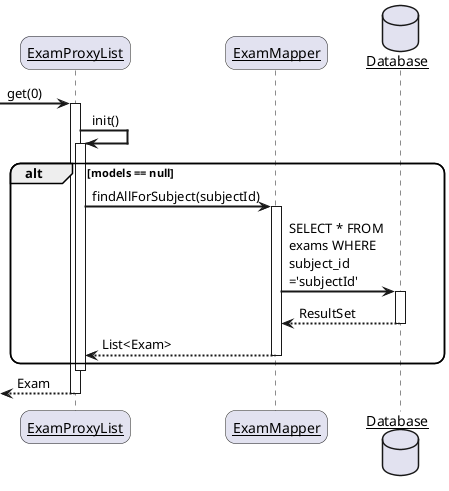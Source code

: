 @startuml Laxy Load
skinparam sequenceArrowThickness 2
skinparam roundcorner 20
skinparam maxmessagesize 130
skinparam sequenceParticipant underline

participant "ExamProxyList" as A
participant "ExamMapper" as B
database Database as C

-> A: get(0)
activate A

A -> A: init()
activate A

alt models == null
    A -> B: findAllForSubject(subjectId)
    activate B

    B -> C: SELECT * FROM exams WHERE subject_id ='subjectId'
    activate C

    C --> B: ResultSet
    deactivate C

    B --> A : List<Exam>
    deactivate B
end

deactivate A

<-- A: Exam

deactivate A

@enduml